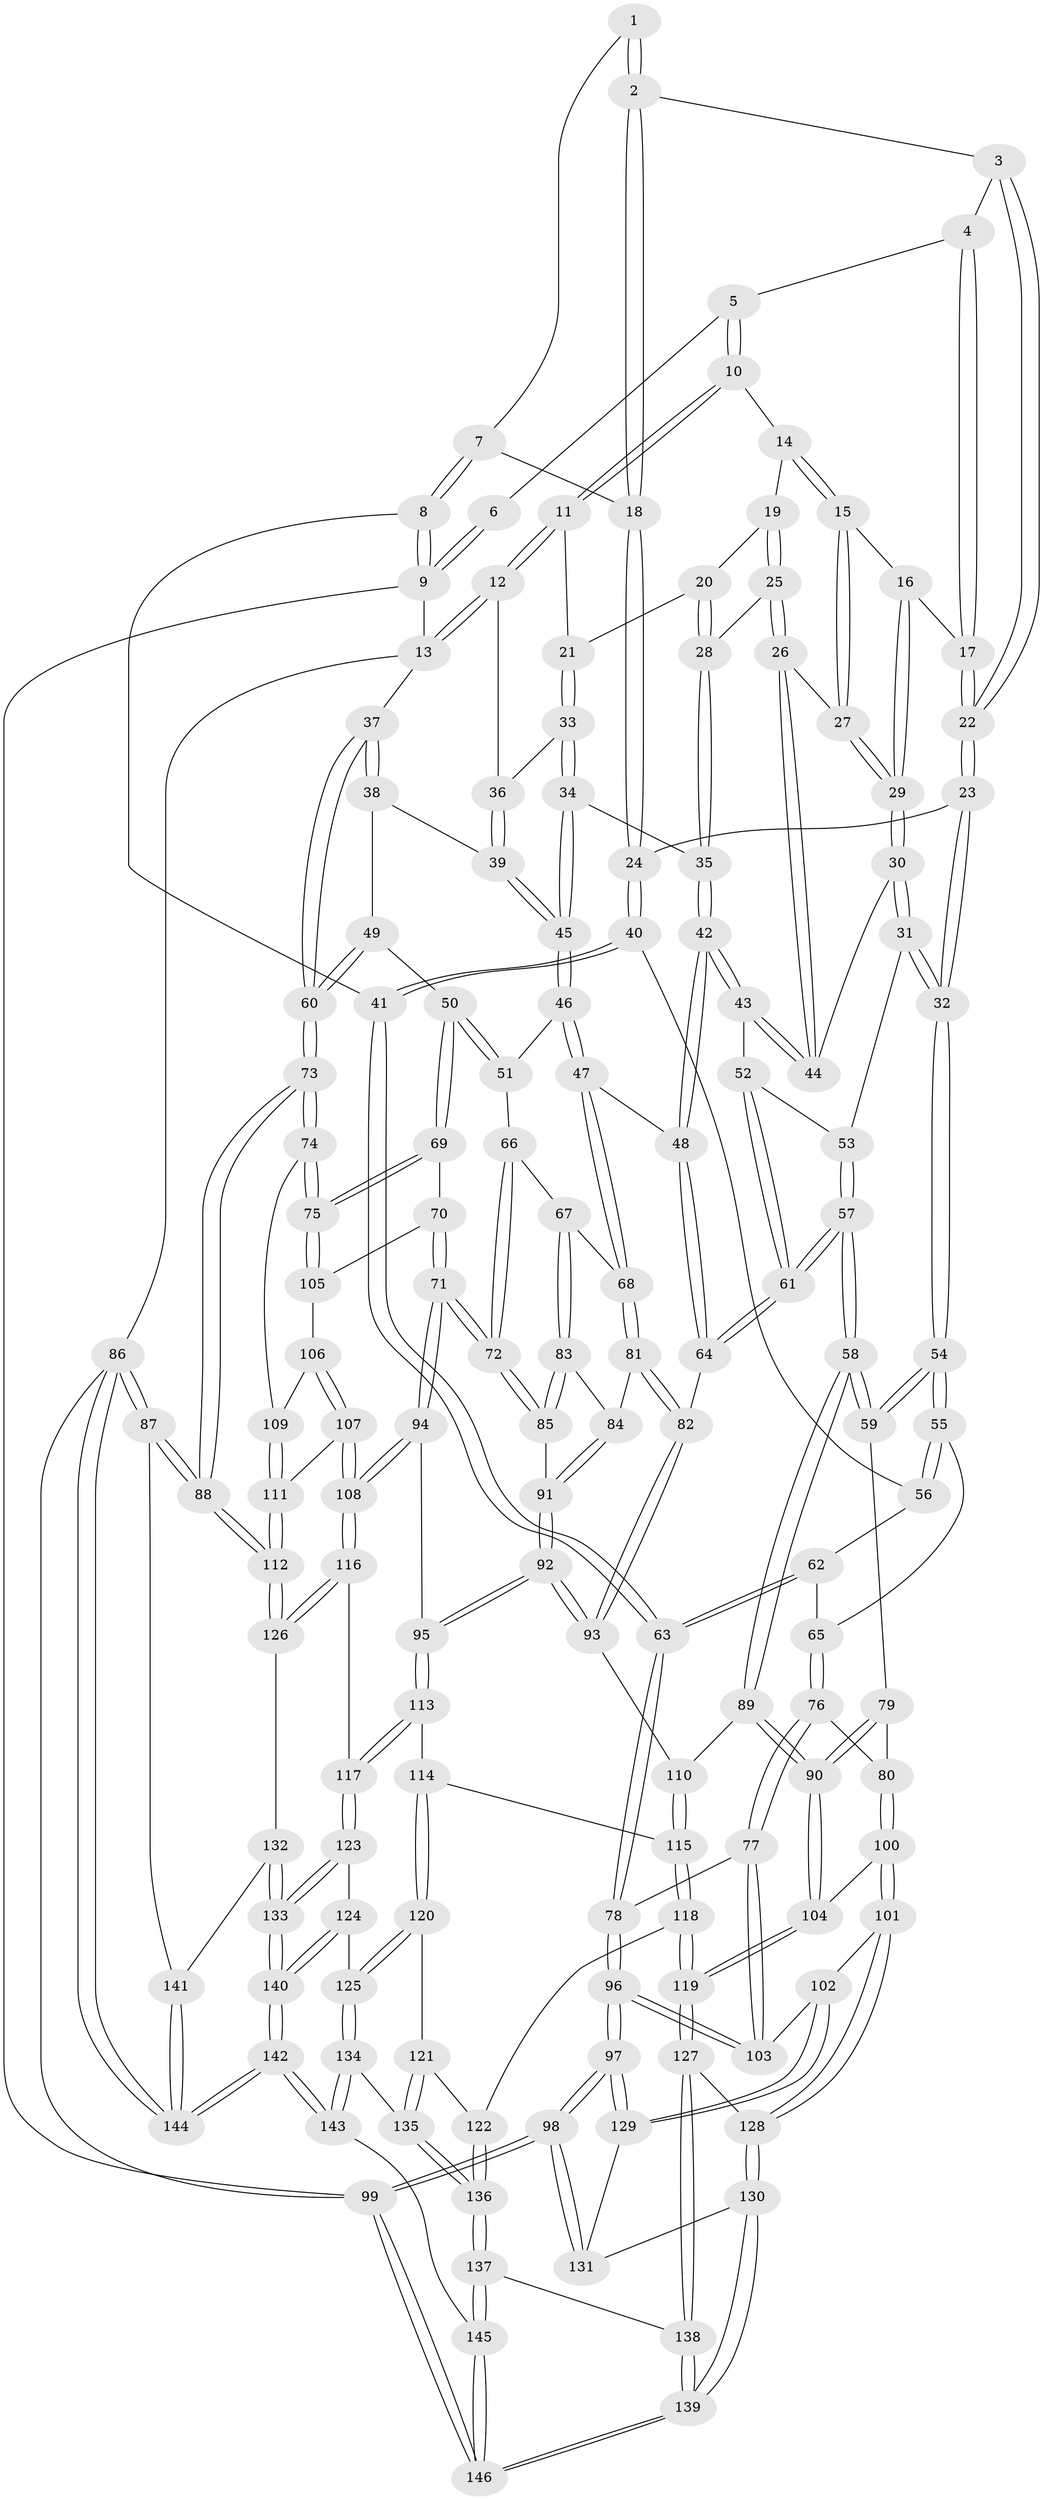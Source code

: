 // Generated by graph-tools (version 1.1) at 2025/03/03/09/25 03:03:19]
// undirected, 146 vertices, 362 edges
graph export_dot {
graph [start="1"]
  node [color=gray90,style=filled];
  1 [pos="+0.11470477028629834+0"];
  2 [pos="+0.16581084213125336+0.13553524549497487"];
  3 [pos="+0.2147949530294649+0.13360955484871076"];
  4 [pos="+0.2862873358689367+0"];
  5 [pos="+0.2929537652388314+0"];
  6 [pos="+0.11436055791395411+0"];
  7 [pos="+0.07570527118675913+0.10610231481456163"];
  8 [pos="+0+0.17272831045357726"];
  9 [pos="+0+0"];
  10 [pos="+0.4407990217468531+0"];
  11 [pos="+0.7658001509173579+0"];
  12 [pos="+1+0"];
  13 [pos="+1+0"];
  14 [pos="+0.44810849379134166+0.03513035410908797"];
  15 [pos="+0.4085240268691639+0.13961943671618712"];
  16 [pos="+0.3494597528249916+0.1560506103140109"];
  17 [pos="+0.30480973477502016+0.14453931722786081"];
  18 [pos="+0.11153075450700052+0.19066363503443806"];
  19 [pos="+0.5363704729182706+0.14288906462371784"];
  20 [pos="+0.5629536562197975+0.14680459031955226"];
  21 [pos="+0.6568233926999305+0.11583183161946788"];
  22 [pos="+0.2619294314533252+0.171791662202487"];
  23 [pos="+0.23933244157740585+0.2993473455678062"];
  24 [pos="+0.10887877890815366+0.19970510724917157"];
  25 [pos="+0.4771425222025437+0.21809391101948888"];
  26 [pos="+0.4716764401641494+0.22127185728151988"];
  27 [pos="+0.4402942883326569+0.2027436457766434"];
  28 [pos="+0.5667289898929389+0.22433541533598123"];
  29 [pos="+0.34326689293111035+0.27185298995375806"];
  30 [pos="+0.3264285602162538+0.2987278707558248"];
  31 [pos="+0.3071282115624809+0.30979987109835244"];
  32 [pos="+0.2435828753772004+0.3092979372005872"];
  33 [pos="+0.6779510398999651+0.21599167748696915"];
  34 [pos="+0.6781819638531323+0.21912978660840288"];
  35 [pos="+0.5944378638581305+0.2533663340870902"];
  36 [pos="+0.8137630538983378+0.13994372822125686"];
  37 [pos="+1+0"];
  38 [pos="+0.7843430364841765+0.2537994548123562"];
  39 [pos="+0.7746205212694494+0.245057754920455"];
  40 [pos="+0+0.27652639637785975"];
  41 [pos="+0+0.28851968623341695"];
  42 [pos="+0.5361796437561709+0.36282853132326387"];
  43 [pos="+0.5137239826481015+0.35253888737681965"];
  44 [pos="+0.4851054583903157+0.3173071712172705"];
  45 [pos="+0.6881820990113564+0.23044612870012596"];
  46 [pos="+0.6865471922582869+0.32116766894729354"];
  47 [pos="+0.5677661704776128+0.3949001096764276"];
  48 [pos="+0.5387456914226357+0.3661462336367646"];
  49 [pos="+0.8420481177659807+0.33611707180339156"];
  50 [pos="+0.8152038520893091+0.3768652177610333"];
  51 [pos="+0.7749274631176929+0.3844412992593347"];
  52 [pos="+0.42839247514967704+0.3956944917860048"];
  53 [pos="+0.34997390155386743+0.3694068712951424"];
  54 [pos="+0.19480342673604126+0.3873401045817156"];
  55 [pos="+0.18732838662822776+0.38745251003029296"];
  56 [pos="+0.03251937764282853+0.3198225150677003"];
  57 [pos="+0.35358321157935774+0.5408533168050377"];
  58 [pos="+0.3381146375900035+0.5515384648411541"];
  59 [pos="+0.20526807852298332+0.41721243032668204"];
  60 [pos="+1+0.1780344149522885"];
  61 [pos="+0.37781525748367284+0.5322635664729216"];
  62 [pos="+0.07723772772618037+0.4354261146920064"];
  63 [pos="+0+0.4707730218581602"];
  64 [pos="+0.3818220006864008+0.5320858138345876"];
  65 [pos="+0.10857199605469726+0.4337848724945995"];
  66 [pos="+0.7581507995849568+0.4005300742391716"];
  67 [pos="+0.6173027767339797+0.4426851722745322"];
  68 [pos="+0.5690967021673065+0.39845925756167977"];
  69 [pos="+0.8470365181746722+0.44886683215194434"];
  70 [pos="+0.8256684579854742+0.5477182308559349"];
  71 [pos="+0.7360063420131077+0.613338595210487"];
  72 [pos="+0.7138692539090221+0.571723342199337"];
  73 [pos="+1+0.45401825926942085"];
  74 [pos="+1+0.4811587164308183"];
  75 [pos="+1+0.4820662034800378"];
  76 [pos="+0.0742879922831737+0.5400668459421851"];
  77 [pos="+0+0.550125414526028"];
  78 [pos="+0+0.5027827597954446"];
  79 [pos="+0.15795377739242925+0.513458109022464"];
  80 [pos="+0.11357570766194014+0.5508193451400702"];
  81 [pos="+0.49728499450284386+0.5183279394623657"];
  82 [pos="+0.4605703012664832+0.5391167298487395"];
  83 [pos="+0.6252676285318984+0.4634085213380378"];
  84 [pos="+0.5567055957301963+0.5471070112982529"];
  85 [pos="+0.6663705901592453+0.5258662256857745"];
  86 [pos="+1+1"];
  87 [pos="+1+0.9078963603804348"];
  88 [pos="+1+0.8065339285935799"];
  89 [pos="+0.3051412599487263+0.6447654143257046"];
  90 [pos="+0.30288543998703743+0.6473390878136375"];
  91 [pos="+0.5666171449446301+0.5627109153977367"];
  92 [pos="+0.5695485865617517+0.6524346469536878"];
  93 [pos="+0.5127741346498343+0.6232484420445534"];
  94 [pos="+0.7309888603105537+0.6419023960555177"];
  95 [pos="+0.5889667304674301+0.6748875112508478"];
  96 [pos="+0+0.6869952811218388"];
  97 [pos="+0+1"];
  98 [pos="+0+1"];
  99 [pos="+0+1"];
  100 [pos="+0.19909738785300057+0.7094249452445482"];
  101 [pos="+0.17289326378046957+0.7371100547265778"];
  102 [pos="+0.17177653881826704+0.7377795290222129"];
  103 [pos="+0.10457276731557226+0.6989989551026631"];
  104 [pos="+0.29224278828229777+0.6631274294086056"];
  105 [pos="+0.8712276611769936+0.5566866539637135"];
  106 [pos="+0.9129515629988542+0.6067845542268923"];
  107 [pos="+0.8005816566388835+0.720146544101023"];
  108 [pos="+0.7814837225634814+0.7217700997869039"];
  109 [pos="+0.9281833761855274+0.6132067605158402"];
  110 [pos="+0.4199846927401757+0.6691586013166677"];
  111 [pos="+0.975418401131556+0.7276409444516426"];
  112 [pos="+1+0.7941129659558377"];
  113 [pos="+0.5499388110633735+0.742277775895541"];
  114 [pos="+0.5480306705755993+0.7450631571512497"];
  115 [pos="+0.5198198497111586+0.7518980492991932"];
  116 [pos="+0.7739173231243357+0.7660563377191635"];
  117 [pos="+0.7363132647039595+0.8021354265373658"];
  118 [pos="+0.44204605800455016+0.8153980077185894"];
  119 [pos="+0.40302054050002645+0.8217015459814269"];
  120 [pos="+0.5795382169961275+0.8048357272415421"];
  121 [pos="+0.5092447654038872+0.874113728436412"];
  122 [pos="+0.49020075038858985+0.868242560930298"];
  123 [pos="+0.7129587832527636+0.8282389305697663"];
  124 [pos="+0.6494310006171128+0.8753628925954577"];
  125 [pos="+0.639965428631675+0.8788974649678385"];
  126 [pos="+0.8508231589348041+0.8779847970873071"];
  127 [pos="+0.3934983164629511+0.839798254145825"];
  128 [pos="+0.29476391830568693+0.8672629689432563"];
  129 [pos="+0.1410844838254694+0.7850985501571816"];
  130 [pos="+0.2535634200179423+0.9976739792732308"];
  131 [pos="+0.19281337709000793+0.9394690296522993"];
  132 [pos="+0.8482105132622603+0.8968134502894258"];
  133 [pos="+0.7800923778264148+0.9494666803287302"];
  134 [pos="+0.6144023912241198+0.9238660198963597"];
  135 [pos="+0.530442896249525+0.8911163151695568"];
  136 [pos="+0.46543834404845347+0.970851458063257"];
  137 [pos="+0.46163520664225405+0.9805022603578777"];
  138 [pos="+0.3951180753508531+0.8950148835877146"];
  139 [pos="+0.2632688730027211+1"];
  140 [pos="+0.7678530685440003+0.9674665356196703"];
  141 [pos="+0.8753305552258027+0.9406804177525485"];
  142 [pos="+0.7215537201894123+1"];
  143 [pos="+0.5715698181472961+1"];
  144 [pos="+0.952670076887447+1"];
  145 [pos="+0.5159446862771332+1"];
  146 [pos="+0.29237166221912336+1"];
  1 -- 2;
  1 -- 2;
  1 -- 7;
  2 -- 3;
  2 -- 18;
  2 -- 18;
  3 -- 4;
  3 -- 22;
  3 -- 22;
  4 -- 5;
  4 -- 17;
  4 -- 17;
  5 -- 6;
  5 -- 10;
  5 -- 10;
  6 -- 9;
  6 -- 9;
  7 -- 8;
  7 -- 8;
  7 -- 18;
  8 -- 9;
  8 -- 9;
  8 -- 41;
  9 -- 13;
  9 -- 99;
  10 -- 11;
  10 -- 11;
  10 -- 14;
  11 -- 12;
  11 -- 12;
  11 -- 21;
  12 -- 13;
  12 -- 13;
  12 -- 36;
  13 -- 37;
  13 -- 86;
  14 -- 15;
  14 -- 15;
  14 -- 19;
  15 -- 16;
  15 -- 27;
  15 -- 27;
  16 -- 17;
  16 -- 29;
  16 -- 29;
  17 -- 22;
  17 -- 22;
  18 -- 24;
  18 -- 24;
  19 -- 20;
  19 -- 25;
  19 -- 25;
  20 -- 21;
  20 -- 28;
  20 -- 28;
  21 -- 33;
  21 -- 33;
  22 -- 23;
  22 -- 23;
  23 -- 24;
  23 -- 32;
  23 -- 32;
  24 -- 40;
  24 -- 40;
  25 -- 26;
  25 -- 26;
  25 -- 28;
  26 -- 27;
  26 -- 44;
  26 -- 44;
  27 -- 29;
  27 -- 29;
  28 -- 35;
  28 -- 35;
  29 -- 30;
  29 -- 30;
  30 -- 31;
  30 -- 31;
  30 -- 44;
  31 -- 32;
  31 -- 32;
  31 -- 53;
  32 -- 54;
  32 -- 54;
  33 -- 34;
  33 -- 34;
  33 -- 36;
  34 -- 35;
  34 -- 45;
  34 -- 45;
  35 -- 42;
  35 -- 42;
  36 -- 39;
  36 -- 39;
  37 -- 38;
  37 -- 38;
  37 -- 60;
  37 -- 60;
  38 -- 39;
  38 -- 49;
  39 -- 45;
  39 -- 45;
  40 -- 41;
  40 -- 41;
  40 -- 56;
  41 -- 63;
  41 -- 63;
  42 -- 43;
  42 -- 43;
  42 -- 48;
  42 -- 48;
  43 -- 44;
  43 -- 44;
  43 -- 52;
  45 -- 46;
  45 -- 46;
  46 -- 47;
  46 -- 47;
  46 -- 51;
  47 -- 48;
  47 -- 68;
  47 -- 68;
  48 -- 64;
  48 -- 64;
  49 -- 50;
  49 -- 60;
  49 -- 60;
  50 -- 51;
  50 -- 51;
  50 -- 69;
  50 -- 69;
  51 -- 66;
  52 -- 53;
  52 -- 61;
  52 -- 61;
  53 -- 57;
  53 -- 57;
  54 -- 55;
  54 -- 55;
  54 -- 59;
  54 -- 59;
  55 -- 56;
  55 -- 56;
  55 -- 65;
  56 -- 62;
  57 -- 58;
  57 -- 58;
  57 -- 61;
  57 -- 61;
  58 -- 59;
  58 -- 59;
  58 -- 89;
  58 -- 89;
  59 -- 79;
  60 -- 73;
  60 -- 73;
  61 -- 64;
  61 -- 64;
  62 -- 63;
  62 -- 63;
  62 -- 65;
  63 -- 78;
  63 -- 78;
  64 -- 82;
  65 -- 76;
  65 -- 76;
  66 -- 67;
  66 -- 72;
  66 -- 72;
  67 -- 68;
  67 -- 83;
  67 -- 83;
  68 -- 81;
  68 -- 81;
  69 -- 70;
  69 -- 75;
  69 -- 75;
  70 -- 71;
  70 -- 71;
  70 -- 105;
  71 -- 72;
  71 -- 72;
  71 -- 94;
  71 -- 94;
  72 -- 85;
  72 -- 85;
  73 -- 74;
  73 -- 74;
  73 -- 88;
  73 -- 88;
  74 -- 75;
  74 -- 75;
  74 -- 109;
  75 -- 105;
  75 -- 105;
  76 -- 77;
  76 -- 77;
  76 -- 80;
  77 -- 78;
  77 -- 103;
  77 -- 103;
  78 -- 96;
  78 -- 96;
  79 -- 80;
  79 -- 90;
  79 -- 90;
  80 -- 100;
  80 -- 100;
  81 -- 82;
  81 -- 82;
  81 -- 84;
  82 -- 93;
  82 -- 93;
  83 -- 84;
  83 -- 85;
  83 -- 85;
  84 -- 91;
  84 -- 91;
  85 -- 91;
  86 -- 87;
  86 -- 87;
  86 -- 144;
  86 -- 144;
  86 -- 99;
  87 -- 88;
  87 -- 88;
  87 -- 141;
  88 -- 112;
  88 -- 112;
  89 -- 90;
  89 -- 90;
  89 -- 110;
  90 -- 104;
  90 -- 104;
  91 -- 92;
  91 -- 92;
  92 -- 93;
  92 -- 93;
  92 -- 95;
  92 -- 95;
  93 -- 110;
  94 -- 95;
  94 -- 108;
  94 -- 108;
  95 -- 113;
  95 -- 113;
  96 -- 97;
  96 -- 97;
  96 -- 103;
  96 -- 103;
  97 -- 98;
  97 -- 98;
  97 -- 129;
  97 -- 129;
  98 -- 99;
  98 -- 99;
  98 -- 131;
  98 -- 131;
  99 -- 146;
  99 -- 146;
  100 -- 101;
  100 -- 101;
  100 -- 104;
  101 -- 102;
  101 -- 128;
  101 -- 128;
  102 -- 103;
  102 -- 129;
  102 -- 129;
  104 -- 119;
  104 -- 119;
  105 -- 106;
  106 -- 107;
  106 -- 107;
  106 -- 109;
  107 -- 108;
  107 -- 108;
  107 -- 111;
  108 -- 116;
  108 -- 116;
  109 -- 111;
  109 -- 111;
  110 -- 115;
  110 -- 115;
  111 -- 112;
  111 -- 112;
  112 -- 126;
  112 -- 126;
  113 -- 114;
  113 -- 117;
  113 -- 117;
  114 -- 115;
  114 -- 120;
  114 -- 120;
  115 -- 118;
  115 -- 118;
  116 -- 117;
  116 -- 126;
  116 -- 126;
  117 -- 123;
  117 -- 123;
  118 -- 119;
  118 -- 119;
  118 -- 122;
  119 -- 127;
  119 -- 127;
  120 -- 121;
  120 -- 125;
  120 -- 125;
  121 -- 122;
  121 -- 135;
  121 -- 135;
  122 -- 136;
  122 -- 136;
  123 -- 124;
  123 -- 133;
  123 -- 133;
  124 -- 125;
  124 -- 140;
  124 -- 140;
  125 -- 134;
  125 -- 134;
  126 -- 132;
  127 -- 128;
  127 -- 138;
  127 -- 138;
  128 -- 130;
  128 -- 130;
  129 -- 131;
  130 -- 131;
  130 -- 139;
  130 -- 139;
  132 -- 133;
  132 -- 133;
  132 -- 141;
  133 -- 140;
  133 -- 140;
  134 -- 135;
  134 -- 143;
  134 -- 143;
  135 -- 136;
  135 -- 136;
  136 -- 137;
  136 -- 137;
  137 -- 138;
  137 -- 145;
  137 -- 145;
  138 -- 139;
  138 -- 139;
  139 -- 146;
  139 -- 146;
  140 -- 142;
  140 -- 142;
  141 -- 144;
  141 -- 144;
  142 -- 143;
  142 -- 143;
  142 -- 144;
  142 -- 144;
  143 -- 145;
  145 -- 146;
  145 -- 146;
}
